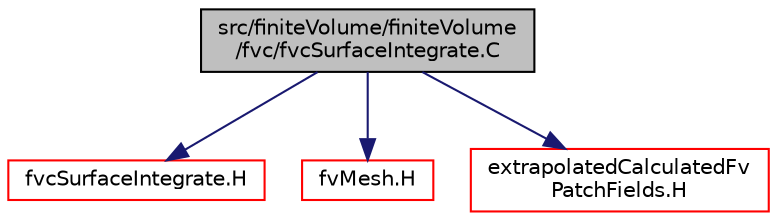 digraph "src/finiteVolume/finiteVolume/fvc/fvcSurfaceIntegrate.C"
{
  bgcolor="transparent";
  edge [fontname="Helvetica",fontsize="10",labelfontname="Helvetica",labelfontsize="10"];
  node [fontname="Helvetica",fontsize="10",shape=record];
  Node1 [label="src/finiteVolume/finiteVolume\l/fvc/fvcSurfaceIntegrate.C",height=0.2,width=0.4,color="black", fillcolor="grey75", style="filled", fontcolor="black"];
  Node1 -> Node2 [color="midnightblue",fontsize="10",style="solid",fontname="Helvetica"];
  Node2 [label="fvcSurfaceIntegrate.H",height=0.2,width=0.4,color="red",URL="$a05737.html",tooltip="Surface integrate surfaceField creating a volField. Surface sum a surfaceField creating a volField..."];
  Node1 -> Node3 [color="midnightblue",fontsize="10",style="solid",fontname="Helvetica"];
  Node3 [label="fvMesh.H",height=0.2,width=0.4,color="red",URL="$a05900.html"];
  Node1 -> Node4 [color="midnightblue",fontsize="10",style="solid",fontname="Helvetica"];
  Node4 [label="extrapolatedCalculatedFv\lPatchFields.H",height=0.2,width=0.4,color="red",URL="$a05200.html"];
}
